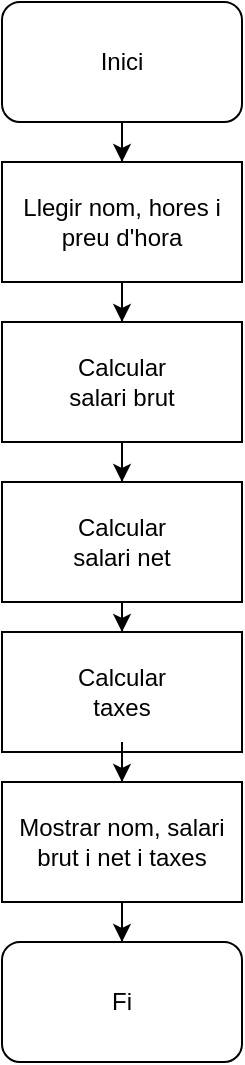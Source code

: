 <mxfile version="20.3.6" type="device"><diagram id="ehvCzWHMK5ZXKAAsmYax" name="Page-1"><mxGraphModel dx="647" dy="465" grid="1" gridSize="10" guides="1" tooltips="1" connect="1" arrows="1" fold="1" page="1" pageScale="1" pageWidth="827" pageHeight="1169" math="0" shadow="0"><root><mxCell id="0"/><mxCell id="1" parent="0"/><mxCell id="ctj1WZmTq4Gt_A9nmky2-9" value="" style="edgeStyle=orthogonalEdgeStyle;rounded=0;orthogonalLoop=1;jettySize=auto;html=1;entryX=0.5;entryY=0;entryDx=0;entryDy=0;" parent="1" source="ctj1WZmTq4Gt_A9nmky2-1" target="Syus0s5h0OYzubztrmsh-2" edge="1"><mxGeometry relative="1" as="geometry"><mxPoint x="414" y="310" as="targetPoint"/></mxGeometry></mxCell><mxCell id="ctj1WZmTq4Gt_A9nmky2-1" value="&lt;div&gt;Inici&lt;/div&gt;" style="rounded=1;whiteSpace=wrap;html=1;" parent="1" vertex="1"><mxGeometry x="354" y="210" width="120" height="60" as="geometry"/></mxCell><mxCell id="aegNfYr5wOknsg6AqaDz-3" value="" style="edgeStyle=orthogonalEdgeStyle;rounded=0;orthogonalLoop=1;jettySize=auto;html=1;" edge="1" parent="1" source="Syus0s5h0OYzubztrmsh-2" target="aegNfYr5wOknsg6AqaDz-2"><mxGeometry relative="1" as="geometry"/></mxCell><mxCell id="Syus0s5h0OYzubztrmsh-2" value="&lt;div&gt;Llegir nom, hores i preu d'hora&lt;br&gt;&lt;/div&gt;" style="rounded=0;whiteSpace=wrap;html=1;" parent="1" vertex="1"><mxGeometry x="354" y="290" width="120" height="60" as="geometry"/></mxCell><mxCell id="Syus0s5h0OYzubztrmsh-10" value="" style="edgeStyle=orthogonalEdgeStyle;rounded=0;orthogonalLoop=1;jettySize=auto;html=1;" parent="1" target="Syus0s5h0OYzubztrmsh-9" edge="1"><mxGeometry relative="1" as="geometry"><mxPoint x="414" y="330" as="sourcePoint"/></mxGeometry></mxCell><mxCell id="Syus0s5h0OYzubztrmsh-6" value="&lt;div&gt;Fi&lt;/div&gt;" style="whiteSpace=wrap;html=1;rounded=1;glass=0;" parent="1" vertex="1"><mxGeometry x="354" y="680" width="120" height="60" as="geometry"/></mxCell><mxCell id="aegNfYr5wOknsg6AqaDz-5" value="" style="edgeStyle=orthogonalEdgeStyle;rounded=0;orthogonalLoop=1;jettySize=auto;html=1;" edge="1" parent="1" source="aegNfYr5wOknsg6AqaDz-2" target="aegNfYr5wOknsg6AqaDz-4"><mxGeometry relative="1" as="geometry"/></mxCell><mxCell id="aegNfYr5wOknsg6AqaDz-2" value="&lt;div&gt;Calcular &lt;br&gt;&lt;/div&gt;salari brut" style="rounded=0;whiteSpace=wrap;html=1;" vertex="1" parent="1"><mxGeometry x="354" y="370" width="120" height="60" as="geometry"/></mxCell><mxCell id="aegNfYr5wOknsg6AqaDz-7" value="" style="edgeStyle=orthogonalEdgeStyle;rounded=0;orthogonalLoop=1;jettySize=auto;html=1;" edge="1" parent="1" source="aegNfYr5wOknsg6AqaDz-4" target="aegNfYr5wOknsg6AqaDz-6"><mxGeometry relative="1" as="geometry"/></mxCell><mxCell id="aegNfYr5wOknsg6AqaDz-4" value="&lt;div&gt;Calcular &lt;br&gt;&lt;/div&gt;salari net" style="rounded=0;whiteSpace=wrap;html=1;" vertex="1" parent="1"><mxGeometry x="354" y="450" width="120" height="60" as="geometry"/></mxCell><mxCell id="aegNfYr5wOknsg6AqaDz-6" value="&lt;div&gt;Calcular &lt;br&gt;&lt;/div&gt;taxes" style="rounded=0;whiteSpace=wrap;html=1;" vertex="1" parent="1"><mxGeometry x="354" y="525" width="120" height="60" as="geometry"/></mxCell><mxCell id="aegNfYr5wOknsg6AqaDz-11" value="" style="edgeStyle=orthogonalEdgeStyle;rounded=0;orthogonalLoop=1;jettySize=auto;html=1;exitX=0.5;exitY=1;exitDx=0;exitDy=0;" edge="1" parent="1" source="aegNfYr5wOknsg6AqaDz-6" target="aegNfYr5wOknsg6AqaDz-10"><mxGeometry relative="1" as="geometry"><mxPoint x="414" y="740" as="sourcePoint"/></mxGeometry></mxCell><mxCell id="aegNfYr5wOknsg6AqaDz-12" style="edgeStyle=orthogonalEdgeStyle;rounded=0;orthogonalLoop=1;jettySize=auto;html=1;entryX=0.5;entryY=0;entryDx=0;entryDy=0;" edge="1" parent="1" source="aegNfYr5wOknsg6AqaDz-10" target="Syus0s5h0OYzubztrmsh-6"><mxGeometry relative="1" as="geometry"/></mxCell><mxCell id="aegNfYr5wOknsg6AqaDz-10" value="Mostrar nom, salari brut i net i taxes" style="rounded=0;whiteSpace=wrap;html=1;" vertex="1" parent="1"><mxGeometry x="354" y="600" width="120" height="60" as="geometry"/></mxCell></root></mxGraphModel></diagram></mxfile>